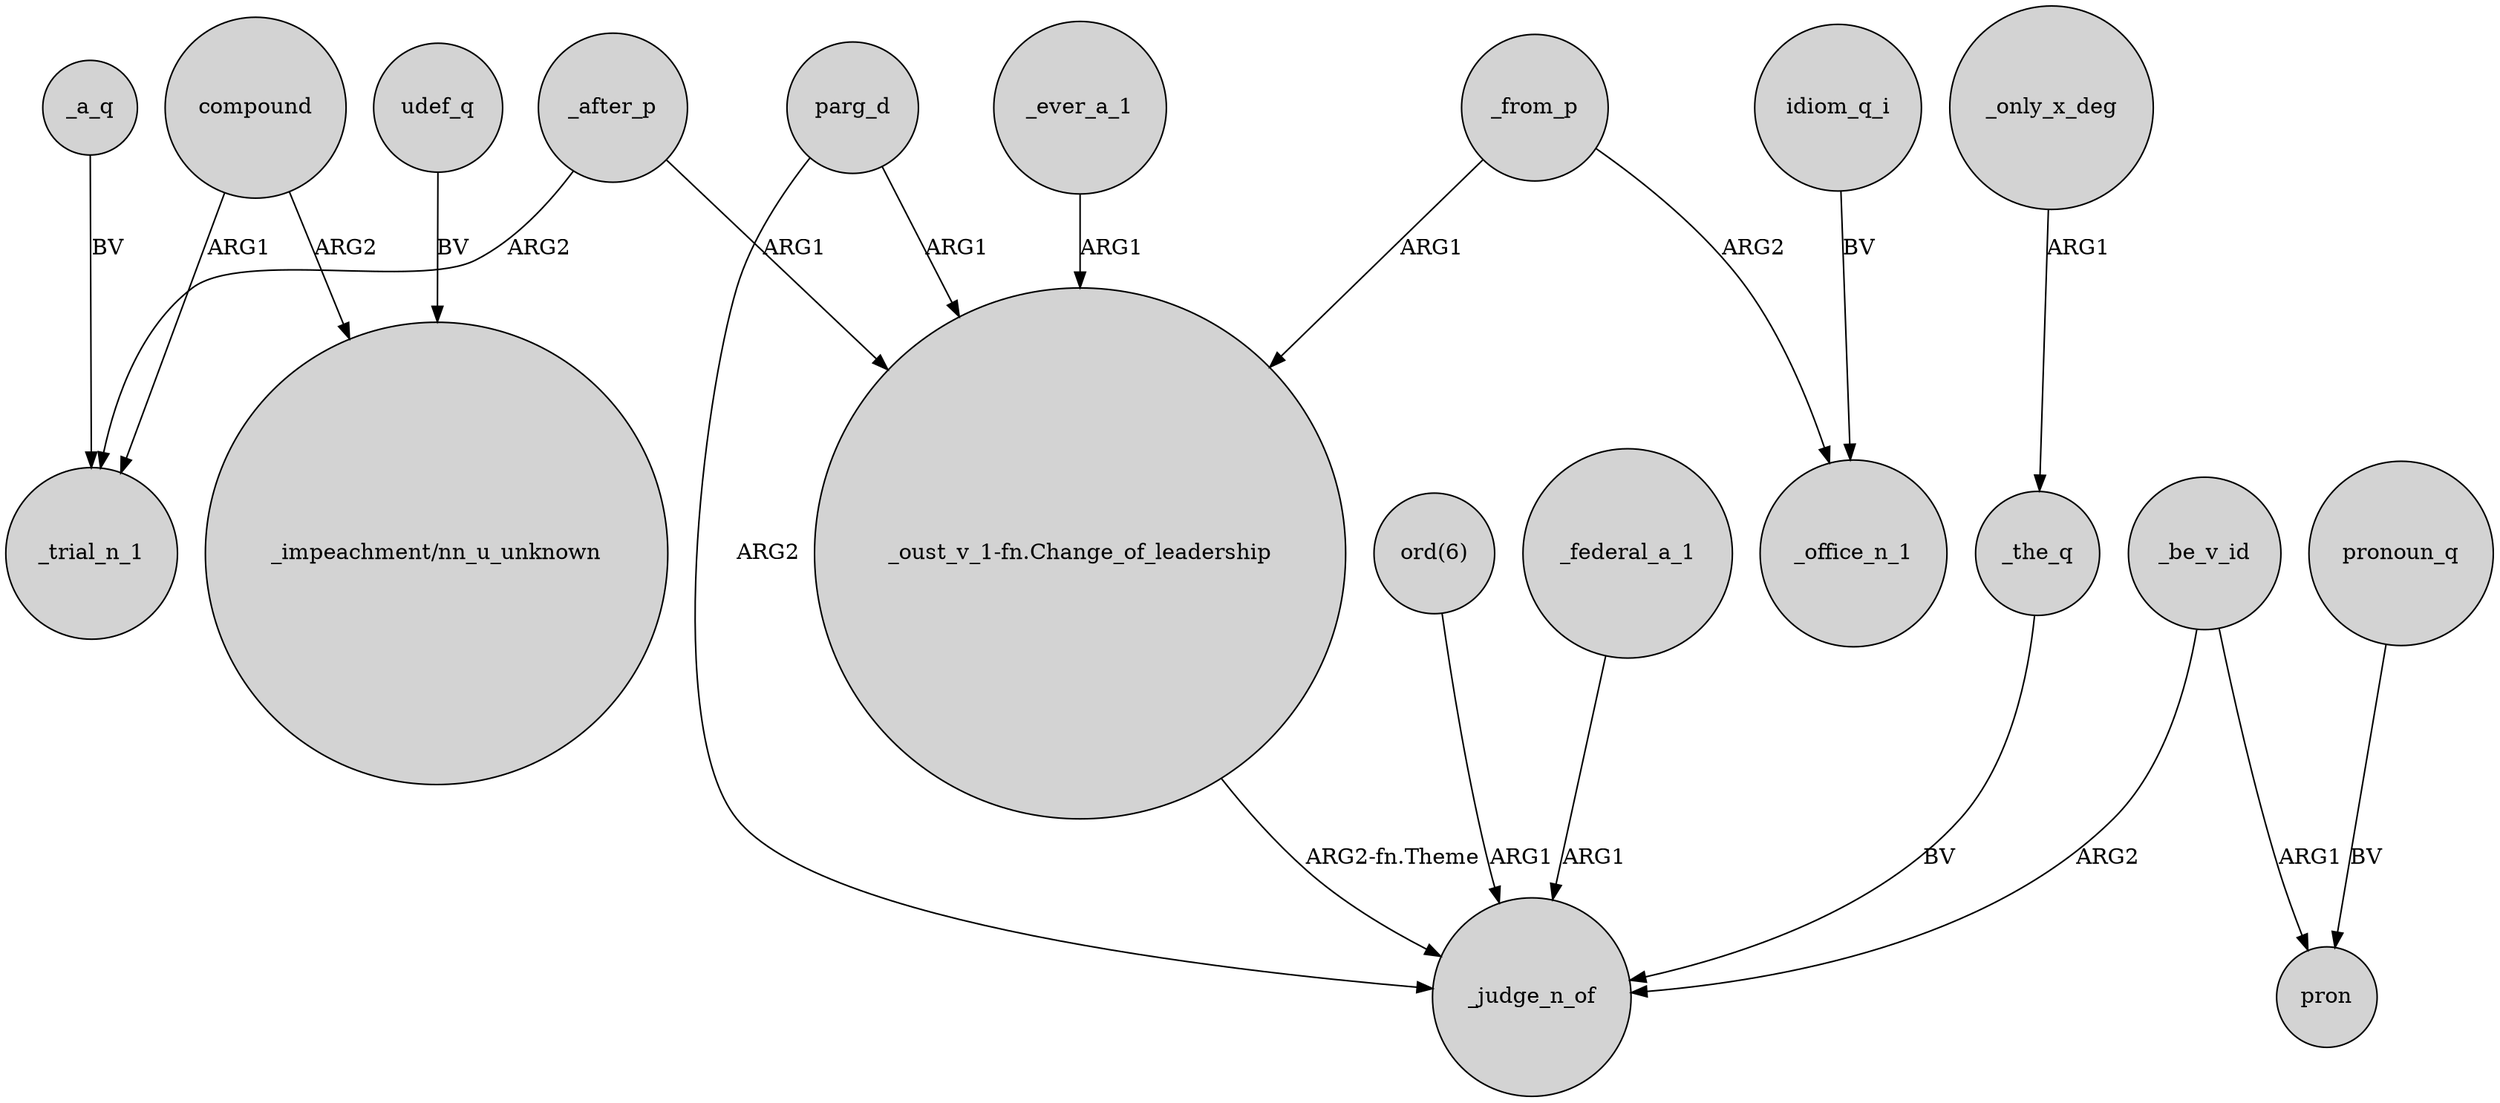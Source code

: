 digraph {
	node [shape=circle style=filled]
	_a_q -> _trial_n_1 [label=BV]
	udef_q -> "_impeachment/nn_u_unknown" [label=BV]
	_ever_a_1 -> "_oust_v_1-fn.Change_of_leadership" [label=ARG1]
	_from_p -> _office_n_1 [label=ARG2]
	idiom_q_i -> _office_n_1 [label=BV]
	_be_v_id -> _judge_n_of [label=ARG2]
	_from_p -> "_oust_v_1-fn.Change_of_leadership" [label=ARG1]
	_after_p -> "_oust_v_1-fn.Change_of_leadership" [label=ARG1]
	_be_v_id -> pron [label=ARG1]
	pronoun_q -> pron [label=BV]
	compound -> _trial_n_1 [label=ARG1]
	compound -> "_impeachment/nn_u_unknown" [label=ARG2]
	_only_x_deg -> _the_q [label=ARG1]
	"ord(6)" -> _judge_n_of [label=ARG1]
	parg_d -> "_oust_v_1-fn.Change_of_leadership" [label=ARG1]
	_after_p -> _trial_n_1 [label=ARG2]
	parg_d -> _judge_n_of [label=ARG2]
	_federal_a_1 -> _judge_n_of [label=ARG1]
	_the_q -> _judge_n_of [label=BV]
	"_oust_v_1-fn.Change_of_leadership" -> _judge_n_of [label="ARG2-fn.Theme"]
}
